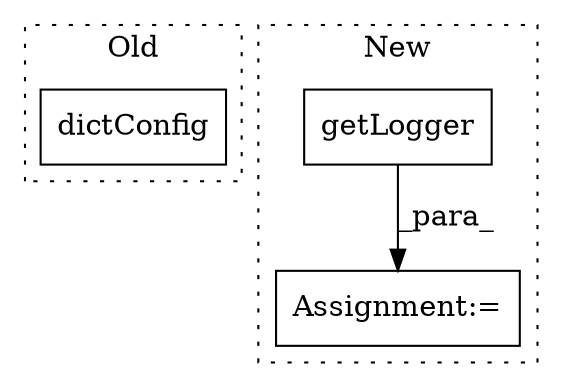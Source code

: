 digraph G {
subgraph cluster0 {
1 [label="dictConfig" a="32" s="318,657" l="11,1" shape="box"];
label = "Old";
style="dotted";
}
subgraph cluster1 {
2 [label="getLogger" a="32" s="408,426" l="10,1" shape="box"];
3 [label="Assignment:=" a="7" s="399" l="1" shape="box"];
label = "New";
style="dotted";
}
2 -> 3 [label="_para_"];
}